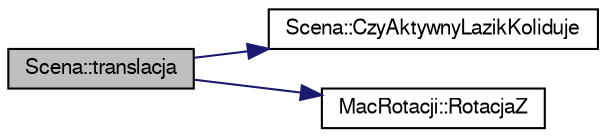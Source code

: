 digraph "Scena::translacja"
{
 // LATEX_PDF_SIZE
  edge [fontname="FreeSans",fontsize="10",labelfontname="FreeSans",labelfontsize="10"];
  node [fontname="FreeSans",fontsize="10",shape=record];
  rankdir="LR";
  Node1 [label="Scena::translacja",height=0.2,width=0.4,color="black", fillcolor="grey75", style="filled", fontcolor="black",tooltip="translacja lazika razem z animacja"];
  Node1 -> Node2 [color="midnightblue",fontsize="10",style="solid",fontname="FreeSans"];
  Node2 [label="Scena::CzyAktywnyLazikKoliduje",height=0.2,width=0.4,color="black", fillcolor="white", style="filled",URL="$a00121.html#a51e17d68aa0a353c24f2aab1a62900b3",tooltip="Metoda sprawdza czy aktywny lazik koliduje z obiektami sceny."];
  Node1 -> Node3 [color="midnightblue",fontsize="10",style="solid",fontname="FreeSans"];
  Node3 [label="MacRotacji::RotacjaZ",height=0.2,width=0.4,color="black", fillcolor="white", style="filled",URL="$a00105.html#aeca9b2828c0eb725373d7a084798abc7",tooltip="Macierz Rotacji wzgledem osi Z"];
}
